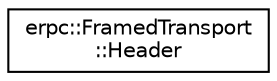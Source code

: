 digraph "Graphical Class Hierarchy"
{
  edge [fontname="Helvetica",fontsize="10",labelfontname="Helvetica",labelfontsize="10"];
  node [fontname="Helvetica",fontsize="10",shape=record];
  rankdir="LR";
  Node1 [label="erpc::FramedTransport\l::Header",height=0.2,width=0.4,color="black", fillcolor="white", style="filled",URL="$classerpc_1_1_framed_transport.html#structerpc_1_1_framed_transport_1_1_header",tooltip="Contents of the header that prefixes each message. "];
}
